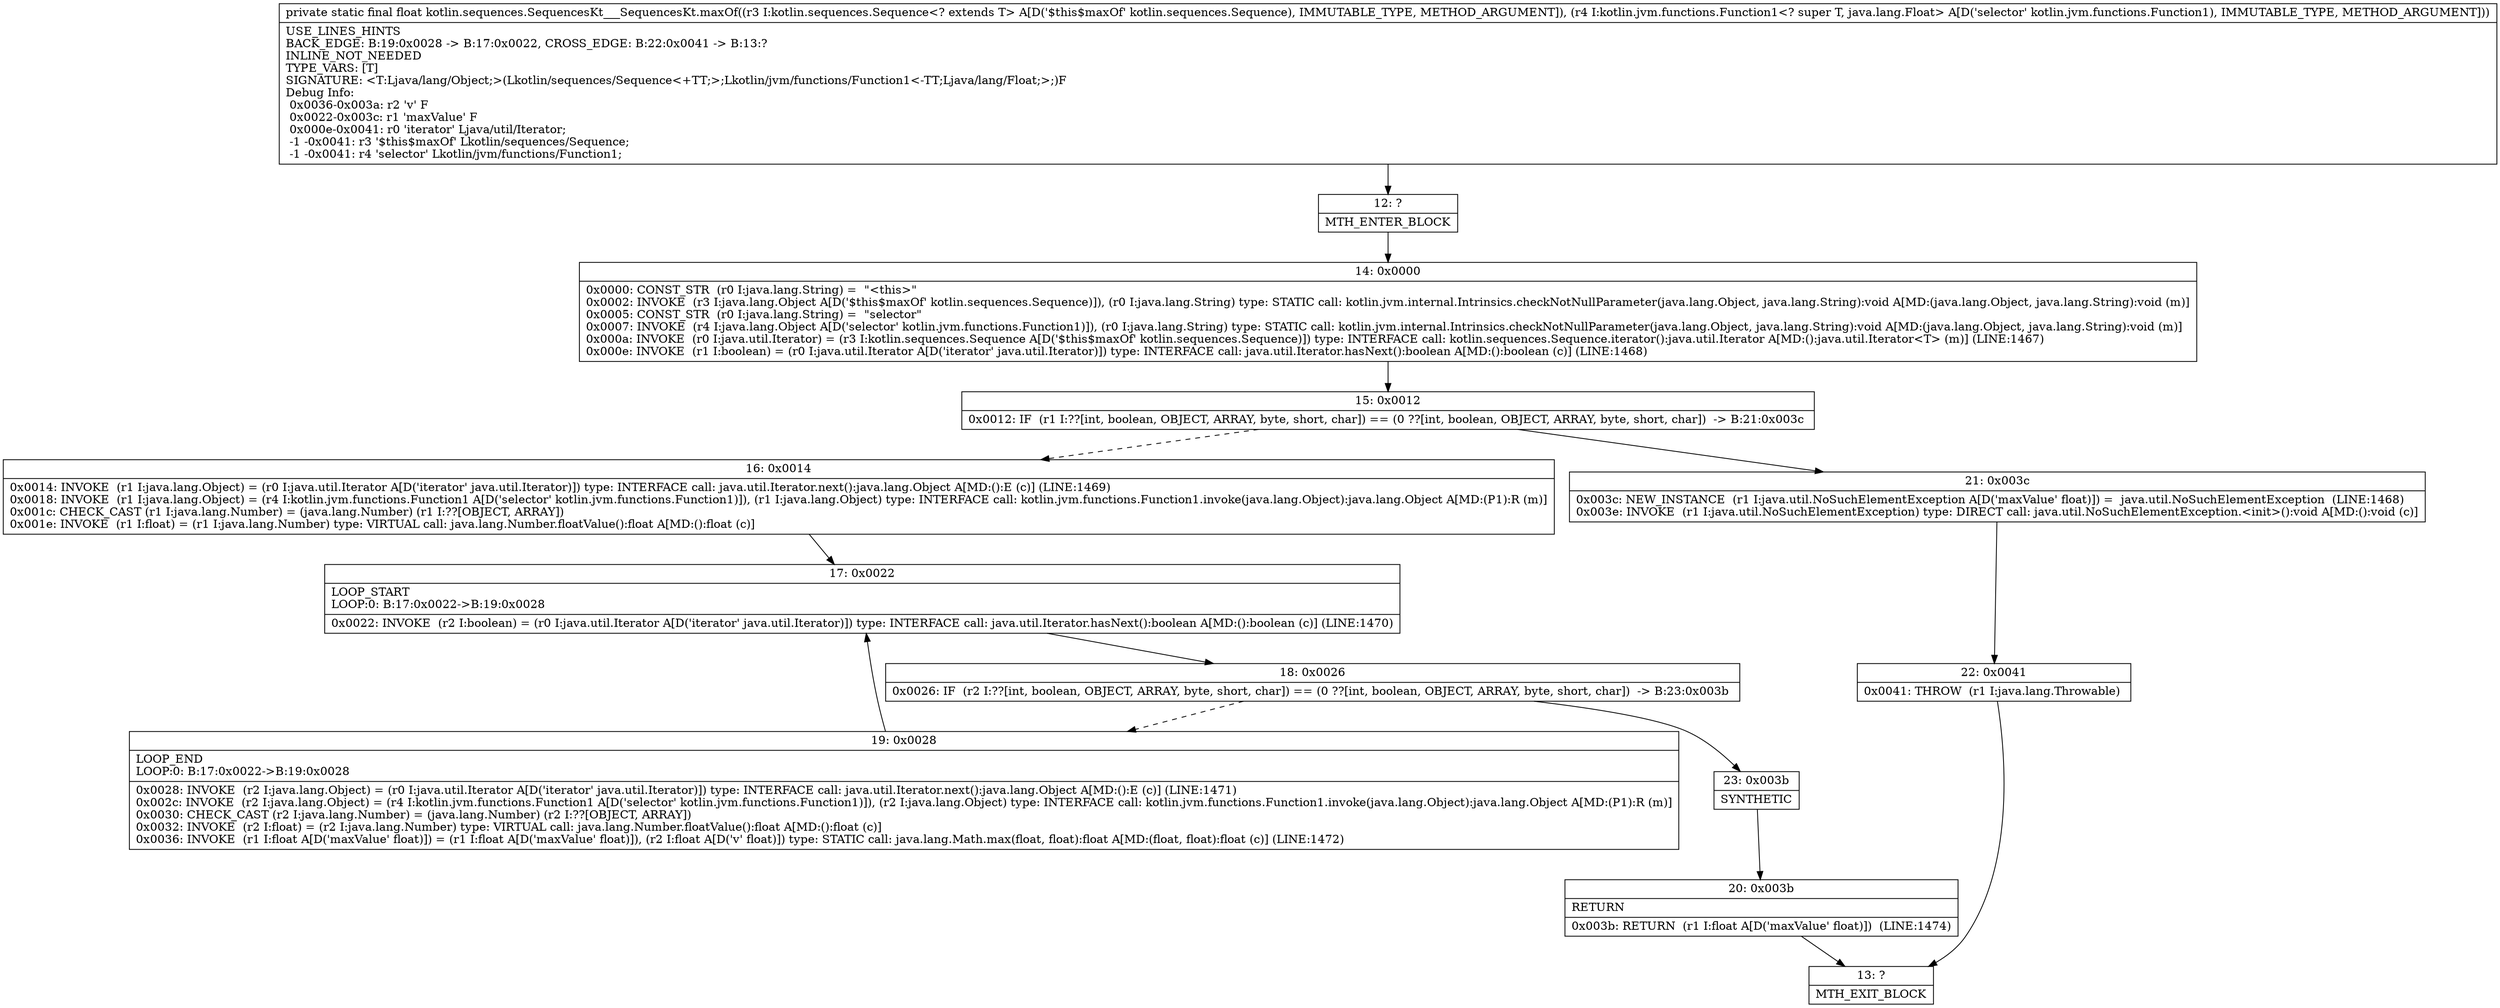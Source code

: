 digraph "CFG forkotlin.sequences.SequencesKt___SequencesKt.maxOf(Lkotlin\/sequences\/Sequence;Lkotlin\/jvm\/functions\/Function1;)F" {
Node_12 [shape=record,label="{12\:\ ?|MTH_ENTER_BLOCK\l}"];
Node_14 [shape=record,label="{14\:\ 0x0000|0x0000: CONST_STR  (r0 I:java.lang.String) =  \"\<this\>\" \l0x0002: INVOKE  (r3 I:java.lang.Object A[D('$this$maxOf' kotlin.sequences.Sequence)]), (r0 I:java.lang.String) type: STATIC call: kotlin.jvm.internal.Intrinsics.checkNotNullParameter(java.lang.Object, java.lang.String):void A[MD:(java.lang.Object, java.lang.String):void (m)]\l0x0005: CONST_STR  (r0 I:java.lang.String) =  \"selector\" \l0x0007: INVOKE  (r4 I:java.lang.Object A[D('selector' kotlin.jvm.functions.Function1)]), (r0 I:java.lang.String) type: STATIC call: kotlin.jvm.internal.Intrinsics.checkNotNullParameter(java.lang.Object, java.lang.String):void A[MD:(java.lang.Object, java.lang.String):void (m)]\l0x000a: INVOKE  (r0 I:java.util.Iterator) = (r3 I:kotlin.sequences.Sequence A[D('$this$maxOf' kotlin.sequences.Sequence)]) type: INTERFACE call: kotlin.sequences.Sequence.iterator():java.util.Iterator A[MD:():java.util.Iterator\<T\> (m)] (LINE:1467)\l0x000e: INVOKE  (r1 I:boolean) = (r0 I:java.util.Iterator A[D('iterator' java.util.Iterator)]) type: INTERFACE call: java.util.Iterator.hasNext():boolean A[MD:():boolean (c)] (LINE:1468)\l}"];
Node_15 [shape=record,label="{15\:\ 0x0012|0x0012: IF  (r1 I:??[int, boolean, OBJECT, ARRAY, byte, short, char]) == (0 ??[int, boolean, OBJECT, ARRAY, byte, short, char])  \-\> B:21:0x003c \l}"];
Node_16 [shape=record,label="{16\:\ 0x0014|0x0014: INVOKE  (r1 I:java.lang.Object) = (r0 I:java.util.Iterator A[D('iterator' java.util.Iterator)]) type: INTERFACE call: java.util.Iterator.next():java.lang.Object A[MD:():E (c)] (LINE:1469)\l0x0018: INVOKE  (r1 I:java.lang.Object) = (r4 I:kotlin.jvm.functions.Function1 A[D('selector' kotlin.jvm.functions.Function1)]), (r1 I:java.lang.Object) type: INTERFACE call: kotlin.jvm.functions.Function1.invoke(java.lang.Object):java.lang.Object A[MD:(P1):R (m)]\l0x001c: CHECK_CAST (r1 I:java.lang.Number) = (java.lang.Number) (r1 I:??[OBJECT, ARRAY]) \l0x001e: INVOKE  (r1 I:float) = (r1 I:java.lang.Number) type: VIRTUAL call: java.lang.Number.floatValue():float A[MD:():float (c)]\l}"];
Node_17 [shape=record,label="{17\:\ 0x0022|LOOP_START\lLOOP:0: B:17:0x0022\-\>B:19:0x0028\l|0x0022: INVOKE  (r2 I:boolean) = (r0 I:java.util.Iterator A[D('iterator' java.util.Iterator)]) type: INTERFACE call: java.util.Iterator.hasNext():boolean A[MD:():boolean (c)] (LINE:1470)\l}"];
Node_18 [shape=record,label="{18\:\ 0x0026|0x0026: IF  (r2 I:??[int, boolean, OBJECT, ARRAY, byte, short, char]) == (0 ??[int, boolean, OBJECT, ARRAY, byte, short, char])  \-\> B:23:0x003b \l}"];
Node_19 [shape=record,label="{19\:\ 0x0028|LOOP_END\lLOOP:0: B:17:0x0022\-\>B:19:0x0028\l|0x0028: INVOKE  (r2 I:java.lang.Object) = (r0 I:java.util.Iterator A[D('iterator' java.util.Iterator)]) type: INTERFACE call: java.util.Iterator.next():java.lang.Object A[MD:():E (c)] (LINE:1471)\l0x002c: INVOKE  (r2 I:java.lang.Object) = (r4 I:kotlin.jvm.functions.Function1 A[D('selector' kotlin.jvm.functions.Function1)]), (r2 I:java.lang.Object) type: INTERFACE call: kotlin.jvm.functions.Function1.invoke(java.lang.Object):java.lang.Object A[MD:(P1):R (m)]\l0x0030: CHECK_CAST (r2 I:java.lang.Number) = (java.lang.Number) (r2 I:??[OBJECT, ARRAY]) \l0x0032: INVOKE  (r2 I:float) = (r2 I:java.lang.Number) type: VIRTUAL call: java.lang.Number.floatValue():float A[MD:():float (c)]\l0x0036: INVOKE  (r1 I:float A[D('maxValue' float)]) = (r1 I:float A[D('maxValue' float)]), (r2 I:float A[D('v' float)]) type: STATIC call: java.lang.Math.max(float, float):float A[MD:(float, float):float (c)] (LINE:1472)\l}"];
Node_23 [shape=record,label="{23\:\ 0x003b|SYNTHETIC\l}"];
Node_20 [shape=record,label="{20\:\ 0x003b|RETURN\l|0x003b: RETURN  (r1 I:float A[D('maxValue' float)])  (LINE:1474)\l}"];
Node_13 [shape=record,label="{13\:\ ?|MTH_EXIT_BLOCK\l}"];
Node_21 [shape=record,label="{21\:\ 0x003c|0x003c: NEW_INSTANCE  (r1 I:java.util.NoSuchElementException A[D('maxValue' float)]) =  java.util.NoSuchElementException  (LINE:1468)\l0x003e: INVOKE  (r1 I:java.util.NoSuchElementException) type: DIRECT call: java.util.NoSuchElementException.\<init\>():void A[MD:():void (c)]\l}"];
Node_22 [shape=record,label="{22\:\ 0x0041|0x0041: THROW  (r1 I:java.lang.Throwable) \l}"];
MethodNode[shape=record,label="{private static final float kotlin.sequences.SequencesKt___SequencesKt.maxOf((r3 I:kotlin.sequences.Sequence\<? extends T\> A[D('$this$maxOf' kotlin.sequences.Sequence), IMMUTABLE_TYPE, METHOD_ARGUMENT]), (r4 I:kotlin.jvm.functions.Function1\<? super T, java.lang.Float\> A[D('selector' kotlin.jvm.functions.Function1), IMMUTABLE_TYPE, METHOD_ARGUMENT]))  | USE_LINES_HINTS\lBACK_EDGE: B:19:0x0028 \-\> B:17:0x0022, CROSS_EDGE: B:22:0x0041 \-\> B:13:?\lINLINE_NOT_NEEDED\lTYPE_VARS: [T]\lSIGNATURE: \<T:Ljava\/lang\/Object;\>(Lkotlin\/sequences\/Sequence\<+TT;\>;Lkotlin\/jvm\/functions\/Function1\<\-TT;Ljava\/lang\/Float;\>;)F\lDebug Info:\l  0x0036\-0x003a: r2 'v' F\l  0x0022\-0x003c: r1 'maxValue' F\l  0x000e\-0x0041: r0 'iterator' Ljava\/util\/Iterator;\l  \-1 \-0x0041: r3 '$this$maxOf' Lkotlin\/sequences\/Sequence;\l  \-1 \-0x0041: r4 'selector' Lkotlin\/jvm\/functions\/Function1;\l}"];
MethodNode -> Node_12;Node_12 -> Node_14;
Node_14 -> Node_15;
Node_15 -> Node_16[style=dashed];
Node_15 -> Node_21;
Node_16 -> Node_17;
Node_17 -> Node_18;
Node_18 -> Node_19[style=dashed];
Node_18 -> Node_23;
Node_19 -> Node_17;
Node_23 -> Node_20;
Node_20 -> Node_13;
Node_21 -> Node_22;
Node_22 -> Node_13;
}

